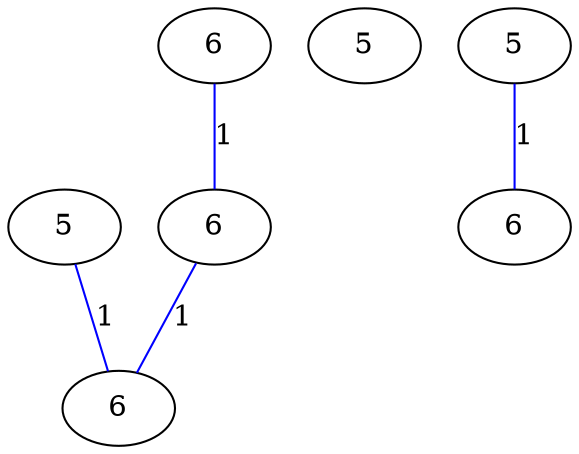 graph G {
	0 [label="5"];
	1 [label="6"];
	2 [label="6"];
	3 [label="6"];
	4 [label="5"];
	5 [label="5"];
	6 [label="6"];
	0 -- 3 [label="1", color=blue];
	1 -- 2 [label="1", color=blue];
	2 -- 3 [label="1", color=blue];
	5 -- 6 [label="1", color=blue];
}